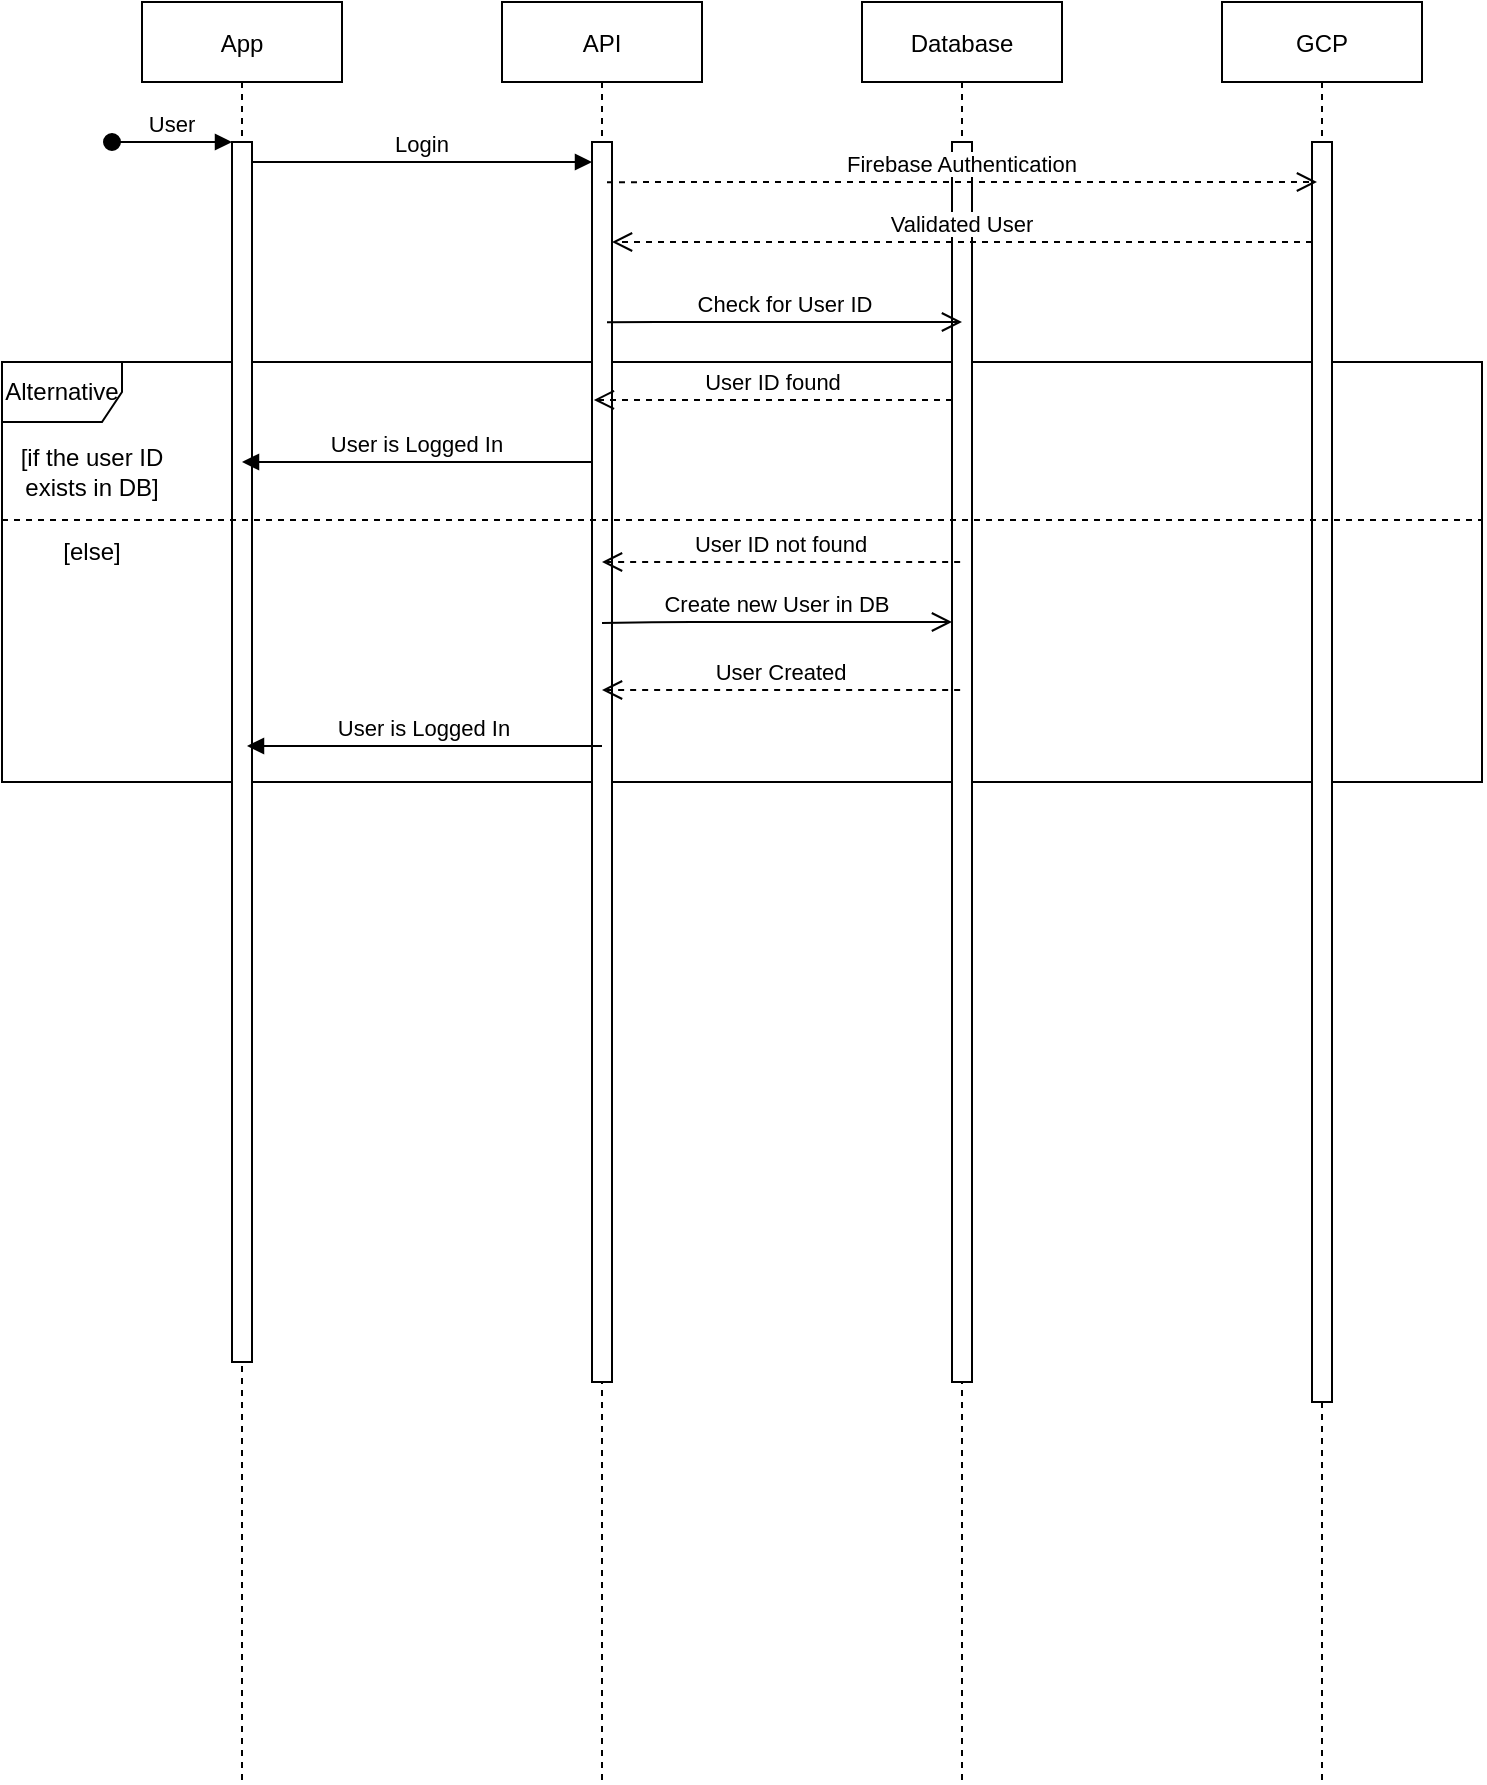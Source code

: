 <mxfile>
    <diagram id="kgpKYQtTHZ0yAKxKKP6v" name="Page-1">
        <mxGraphModel dx="1132" dy="670" grid="1" gridSize="10" guides="1" tooltips="1" connect="1" arrows="1" fold="1" page="1" pageScale="1" pageWidth="850" pageHeight="1100" math="0" shadow="0">
            <root>
                <mxCell id="0"/>
                <mxCell id="1" parent="0"/>
                <mxCell id="hiznH7giR9q5mAxAT-bu-59" value="Alternative" style="shape=umlFrame;whiteSpace=wrap;html=1;" parent="1" vertex="1">
                    <mxGeometry x="50" y="260" width="740" height="210" as="geometry"/>
                </mxCell>
                <mxCell id="3nuBFxr9cyL0pnOWT2aG-1" value="App" style="shape=umlLifeline;perimeter=lifelinePerimeter;container=1;collapsible=0;recursiveResize=0;rounded=0;shadow=0;strokeWidth=1;" parent="1" vertex="1">
                    <mxGeometry x="120" y="80" width="100" height="890" as="geometry"/>
                </mxCell>
                <mxCell id="3nuBFxr9cyL0pnOWT2aG-2" value="" style="points=[];perimeter=orthogonalPerimeter;rounded=0;shadow=0;strokeWidth=1;" parent="3nuBFxr9cyL0pnOWT2aG-1" vertex="1">
                    <mxGeometry x="45" y="70" width="10" height="610" as="geometry"/>
                </mxCell>
                <mxCell id="3nuBFxr9cyL0pnOWT2aG-3" value="User" style="verticalAlign=bottom;startArrow=oval;endArrow=block;startSize=8;shadow=0;strokeWidth=1;" parent="3nuBFxr9cyL0pnOWT2aG-1" target="3nuBFxr9cyL0pnOWT2aG-2" edge="1">
                    <mxGeometry relative="1" as="geometry">
                        <mxPoint x="-15" y="70" as="sourcePoint"/>
                    </mxGeometry>
                </mxCell>
                <mxCell id="3nuBFxr9cyL0pnOWT2aG-5" value="API" style="shape=umlLifeline;perimeter=lifelinePerimeter;container=1;collapsible=0;recursiveResize=0;rounded=0;shadow=0;strokeWidth=1;" parent="1" vertex="1">
                    <mxGeometry x="300" y="80" width="100" height="890" as="geometry"/>
                </mxCell>
                <mxCell id="3nuBFxr9cyL0pnOWT2aG-6" value="" style="points=[];perimeter=orthogonalPerimeter;rounded=0;shadow=0;strokeWidth=1;" parent="3nuBFxr9cyL0pnOWT2aG-5" vertex="1">
                    <mxGeometry x="45" y="70" width="10" height="620" as="geometry"/>
                </mxCell>
                <mxCell id="hiznH7giR9q5mAxAT-bu-30" value="Login" style="verticalAlign=bottom;endArrow=block;entryX=0;entryY=0;shadow=0;strokeWidth=1;" parent="3nuBFxr9cyL0pnOWT2aG-5" edge="1">
                    <mxGeometry relative="1" as="geometry">
                        <mxPoint x="-125" y="80" as="sourcePoint"/>
                        <mxPoint x="45" y="80.0" as="targetPoint"/>
                        <Array as="points">
                            <mxPoint x="-60" y="80"/>
                        </Array>
                    </mxGeometry>
                </mxCell>
                <mxCell id="hiznH7giR9q5mAxAT-bu-63" value="User is Logged In" style="verticalAlign=bottom;endArrow=block;shadow=0;strokeWidth=1;" parent="3nuBFxr9cyL0pnOWT2aG-5" edge="1">
                    <mxGeometry relative="1" as="geometry">
                        <mxPoint x="45" y="230" as="sourcePoint"/>
                        <mxPoint x="-130" y="230" as="targetPoint"/>
                    </mxGeometry>
                </mxCell>
                <mxCell id="hiznH7giR9q5mAxAT-bu-11" value="Database" style="shape=umlLifeline;perimeter=lifelinePerimeter;container=1;collapsible=0;recursiveResize=0;rounded=0;shadow=0;strokeWidth=1;" parent="1" vertex="1">
                    <mxGeometry x="480" y="80" width="100" height="890" as="geometry"/>
                </mxCell>
                <mxCell id="hiznH7giR9q5mAxAT-bu-12" value="" style="points=[];perimeter=orthogonalPerimeter;rounded=0;shadow=0;strokeWidth=1;" parent="hiznH7giR9q5mAxAT-bu-11" vertex="1">
                    <mxGeometry x="45" y="70" width="10" height="620" as="geometry"/>
                </mxCell>
                <mxCell id="hiznH7giR9q5mAxAT-bu-47" value="Validated User" style="verticalAlign=bottom;endArrow=open;dashed=1;endSize=8;exitX=0;exitY=0.95;shadow=0;strokeWidth=1;" parent="hiznH7giR9q5mAxAT-bu-11" target="3nuBFxr9cyL0pnOWT2aG-6" edge="1">
                    <mxGeometry relative="1" as="geometry">
                        <mxPoint x="55" y="120.0" as="targetPoint"/>
                        <mxPoint x="225" y="120.0" as="sourcePoint"/>
                    </mxGeometry>
                </mxCell>
                <mxCell id="hiznH7giR9q5mAxAT-bu-15" value="GCP" style="shape=umlLifeline;perimeter=lifelinePerimeter;container=1;collapsible=0;recursiveResize=0;rounded=0;shadow=0;strokeWidth=1;" parent="1" vertex="1">
                    <mxGeometry x="660" y="80" width="100" height="890" as="geometry"/>
                </mxCell>
                <mxCell id="hiznH7giR9q5mAxAT-bu-16" value="" style="points=[];perimeter=orthogonalPerimeter;rounded=0;shadow=0;strokeWidth=1;" parent="hiznH7giR9q5mAxAT-bu-15" vertex="1">
                    <mxGeometry x="45" y="70" width="10" height="630" as="geometry"/>
                </mxCell>
                <mxCell id="hiznH7giR9q5mAxAT-bu-46" value="Firebase Authentication" style="verticalAlign=bottom;endArrow=open;dashed=1;endSize=8;exitX=1;exitY=0.167;shadow=0;strokeWidth=1;exitDx=0;exitDy=0;exitPerimeter=0;" parent="1" edge="1">
                    <mxGeometry relative="1" as="geometry">
                        <mxPoint x="707.5" y="170" as="targetPoint"/>
                        <mxPoint x="352.5" y="170.12" as="sourcePoint"/>
                        <Array as="points">
                            <mxPoint x="387.5" y="170"/>
                            <mxPoint x="487.5" y="170"/>
                        </Array>
                    </mxGeometry>
                </mxCell>
                <mxCell id="hiznH7giR9q5mAxAT-bu-62" value="[if the user ID exists in DB]" style="text;html=1;strokeColor=none;fillColor=none;align=center;verticalAlign=middle;whiteSpace=wrap;rounded=0;" parent="1" vertex="1">
                    <mxGeometry x="50" y="300" width="90" height="30" as="geometry"/>
                </mxCell>
                <mxCell id="hiznH7giR9q5mAxAT-bu-66" value="" style="endArrow=none;dashed=1;html=1;rounded=0;" parent="1" edge="1">
                    <mxGeometry width="50" height="50" relative="1" as="geometry">
                        <mxPoint x="50" y="339" as="sourcePoint"/>
                        <mxPoint x="790" y="339" as="targetPoint"/>
                    </mxGeometry>
                </mxCell>
                <mxCell id="2" value="Check for User ID" style="verticalAlign=bottom;endArrow=open;endSize=8;exitX=1;exitY=0.167;shadow=0;strokeWidth=1;exitDx=0;exitDy=0;exitPerimeter=0;" edge="1" parent="1">
                    <mxGeometry relative="1" as="geometry">
                        <mxPoint x="530" y="240" as="targetPoint"/>
                        <mxPoint x="352.5" y="240.12" as="sourcePoint"/>
                        <Array as="points">
                            <mxPoint x="387.5" y="240"/>
                            <mxPoint x="487.5" y="240"/>
                        </Array>
                    </mxGeometry>
                </mxCell>
                <mxCell id="3" value="User ID found" style="verticalAlign=bottom;endArrow=open;dashed=1;endSize=8;shadow=0;strokeWidth=1;entryX=0.093;entryY=0.208;entryDx=0;entryDy=0;entryPerimeter=0;" edge="1" parent="1" source="hiznH7giR9q5mAxAT-bu-12" target="3nuBFxr9cyL0pnOWT2aG-6">
                    <mxGeometry relative="1" as="geometry">
                        <mxPoint x="380" y="280.0" as="targetPoint"/>
                        <mxPoint x="730.0" y="280.0" as="sourcePoint"/>
                    </mxGeometry>
                </mxCell>
                <mxCell id="hiznH7giR9q5mAxAT-bu-48" value="User is Logged In" style="verticalAlign=bottom;endArrow=block;shadow=0;strokeWidth=1;" parent="1" edge="1">
                    <mxGeometry relative="1" as="geometry">
                        <mxPoint x="350" y="452" as="sourcePoint"/>
                        <mxPoint x="172.5" y="452" as="targetPoint"/>
                    </mxGeometry>
                </mxCell>
                <mxCell id="hiznH7giR9q5mAxAT-bu-65" value="[else]" style="text;html=1;strokeColor=none;fillColor=none;align=center;verticalAlign=middle;whiteSpace=wrap;rounded=0;" parent="1" vertex="1">
                    <mxGeometry x="50" y="340" width="90" height="30" as="geometry"/>
                </mxCell>
                <mxCell id="hiznH7giR9q5mAxAT-bu-68" value="Create new User in DB" style="verticalAlign=bottom;endArrow=open;endSize=8;shadow=0;strokeWidth=1;" parent="1" edge="1">
                    <mxGeometry relative="1" as="geometry">
                        <mxPoint x="525" y="390" as="targetPoint"/>
                        <mxPoint x="350" y="390.5" as="sourcePoint"/>
                        <Array as="points">
                            <mxPoint x="385" y="390"/>
                            <mxPoint x="485" y="390"/>
                        </Array>
                    </mxGeometry>
                </mxCell>
                <mxCell id="4" value="User ID not found" style="verticalAlign=bottom;endArrow=open;dashed=1;endSize=8;shadow=0;strokeWidth=1;entryX=0.093;entryY=0.208;entryDx=0;entryDy=0;entryPerimeter=0;" edge="1" parent="1">
                    <mxGeometry relative="1" as="geometry">
                        <mxPoint x="350.0" y="360.0" as="targetPoint"/>
                        <mxPoint x="529.07" y="360.0" as="sourcePoint"/>
                    </mxGeometry>
                </mxCell>
                <mxCell id="5" value="User Created" style="verticalAlign=bottom;endArrow=open;dashed=1;endSize=8;shadow=0;strokeWidth=1;entryX=0.093;entryY=0.208;entryDx=0;entryDy=0;entryPerimeter=0;" edge="1" parent="1">
                    <mxGeometry relative="1" as="geometry">
                        <mxPoint x="350" y="424" as="targetPoint"/>
                        <mxPoint x="529.07" y="424" as="sourcePoint"/>
                    </mxGeometry>
                </mxCell>
            </root>
        </mxGraphModel>
    </diagram>
</mxfile>